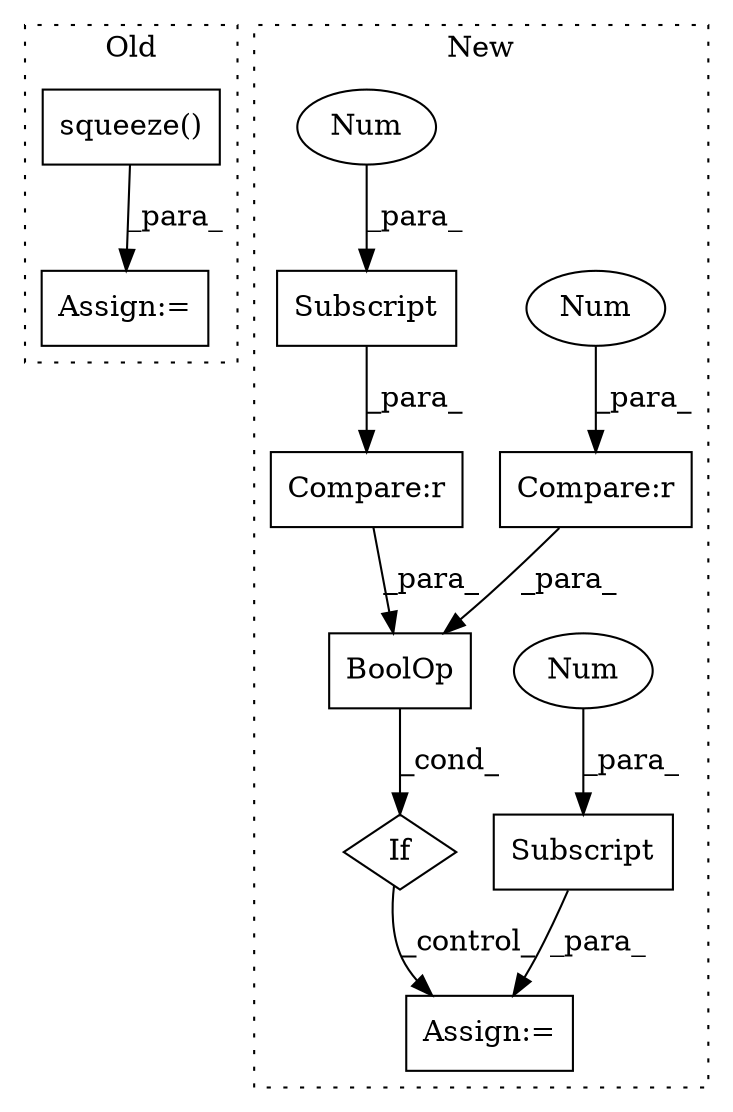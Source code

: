 digraph G {
subgraph cluster0 {
1 [label="squeeze()" a="75" s="1545" l="16" shape="box"];
5 [label="Assign:=" a="68" s="1542" l="3" shape="box"];
label = "Old";
style="dotted";
}
subgraph cluster1 {
2 [label="If" a="96" s="1758" l="3" shape="diamond"];
3 [label="Assign:=" a="68" s="2046" l="3" shape="box"];
4 [label="Compare:r" a="40" s="1804" l="15" shape="box"];
6 [label="Num" a="76" s="1818" l="1" shape="ellipse"];
7 [label="Subscript" a="63" s="2049,0" l="14,0" shape="box"];
8 [label="Num" a="76" s="2061" l="1" shape="ellipse"];
9 [label="Compare:r" a="40" s="1824" l="30" shape="box"];
10 [label="Subscript" a="63" s="1839,0" l="15,0" shape="box"];
11 [label="BoolOp" a="72" s="1803" l="52" shape="box"];
12 [label="Num" a="76" s="1851" l="2" shape="ellipse"];
label = "New";
style="dotted";
}
1 -> 5 [label="_para_"];
2 -> 3 [label="_control_"];
4 -> 11 [label="_para_"];
6 -> 4 [label="_para_"];
7 -> 3 [label="_para_"];
8 -> 7 [label="_para_"];
9 -> 11 [label="_para_"];
10 -> 9 [label="_para_"];
11 -> 2 [label="_cond_"];
12 -> 10 [label="_para_"];
}